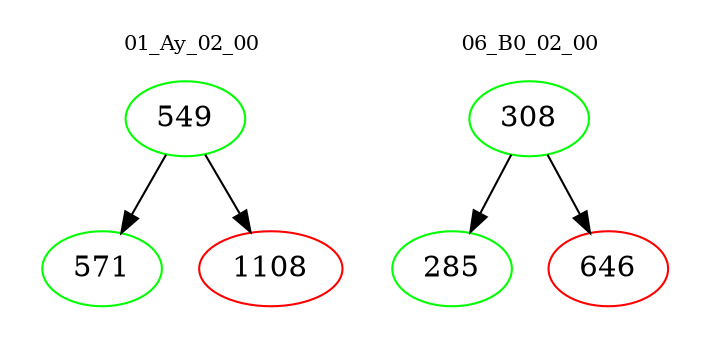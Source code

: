 digraph{
subgraph cluster_0 {
color = white
label = "01_Ay_02_00";
fontsize=10;
T0_549 [label="549", color="green"]
T0_549 -> T0_571 [color="black"]
T0_571 [label="571", color="green"]
T0_549 -> T0_1108 [color="black"]
T0_1108 [label="1108", color="red"]
}
subgraph cluster_1 {
color = white
label = "06_B0_02_00";
fontsize=10;
T1_308 [label="308", color="green"]
T1_308 -> T1_285 [color="black"]
T1_285 [label="285", color="green"]
T1_308 -> T1_646 [color="black"]
T1_646 [label="646", color="red"]
}
}
